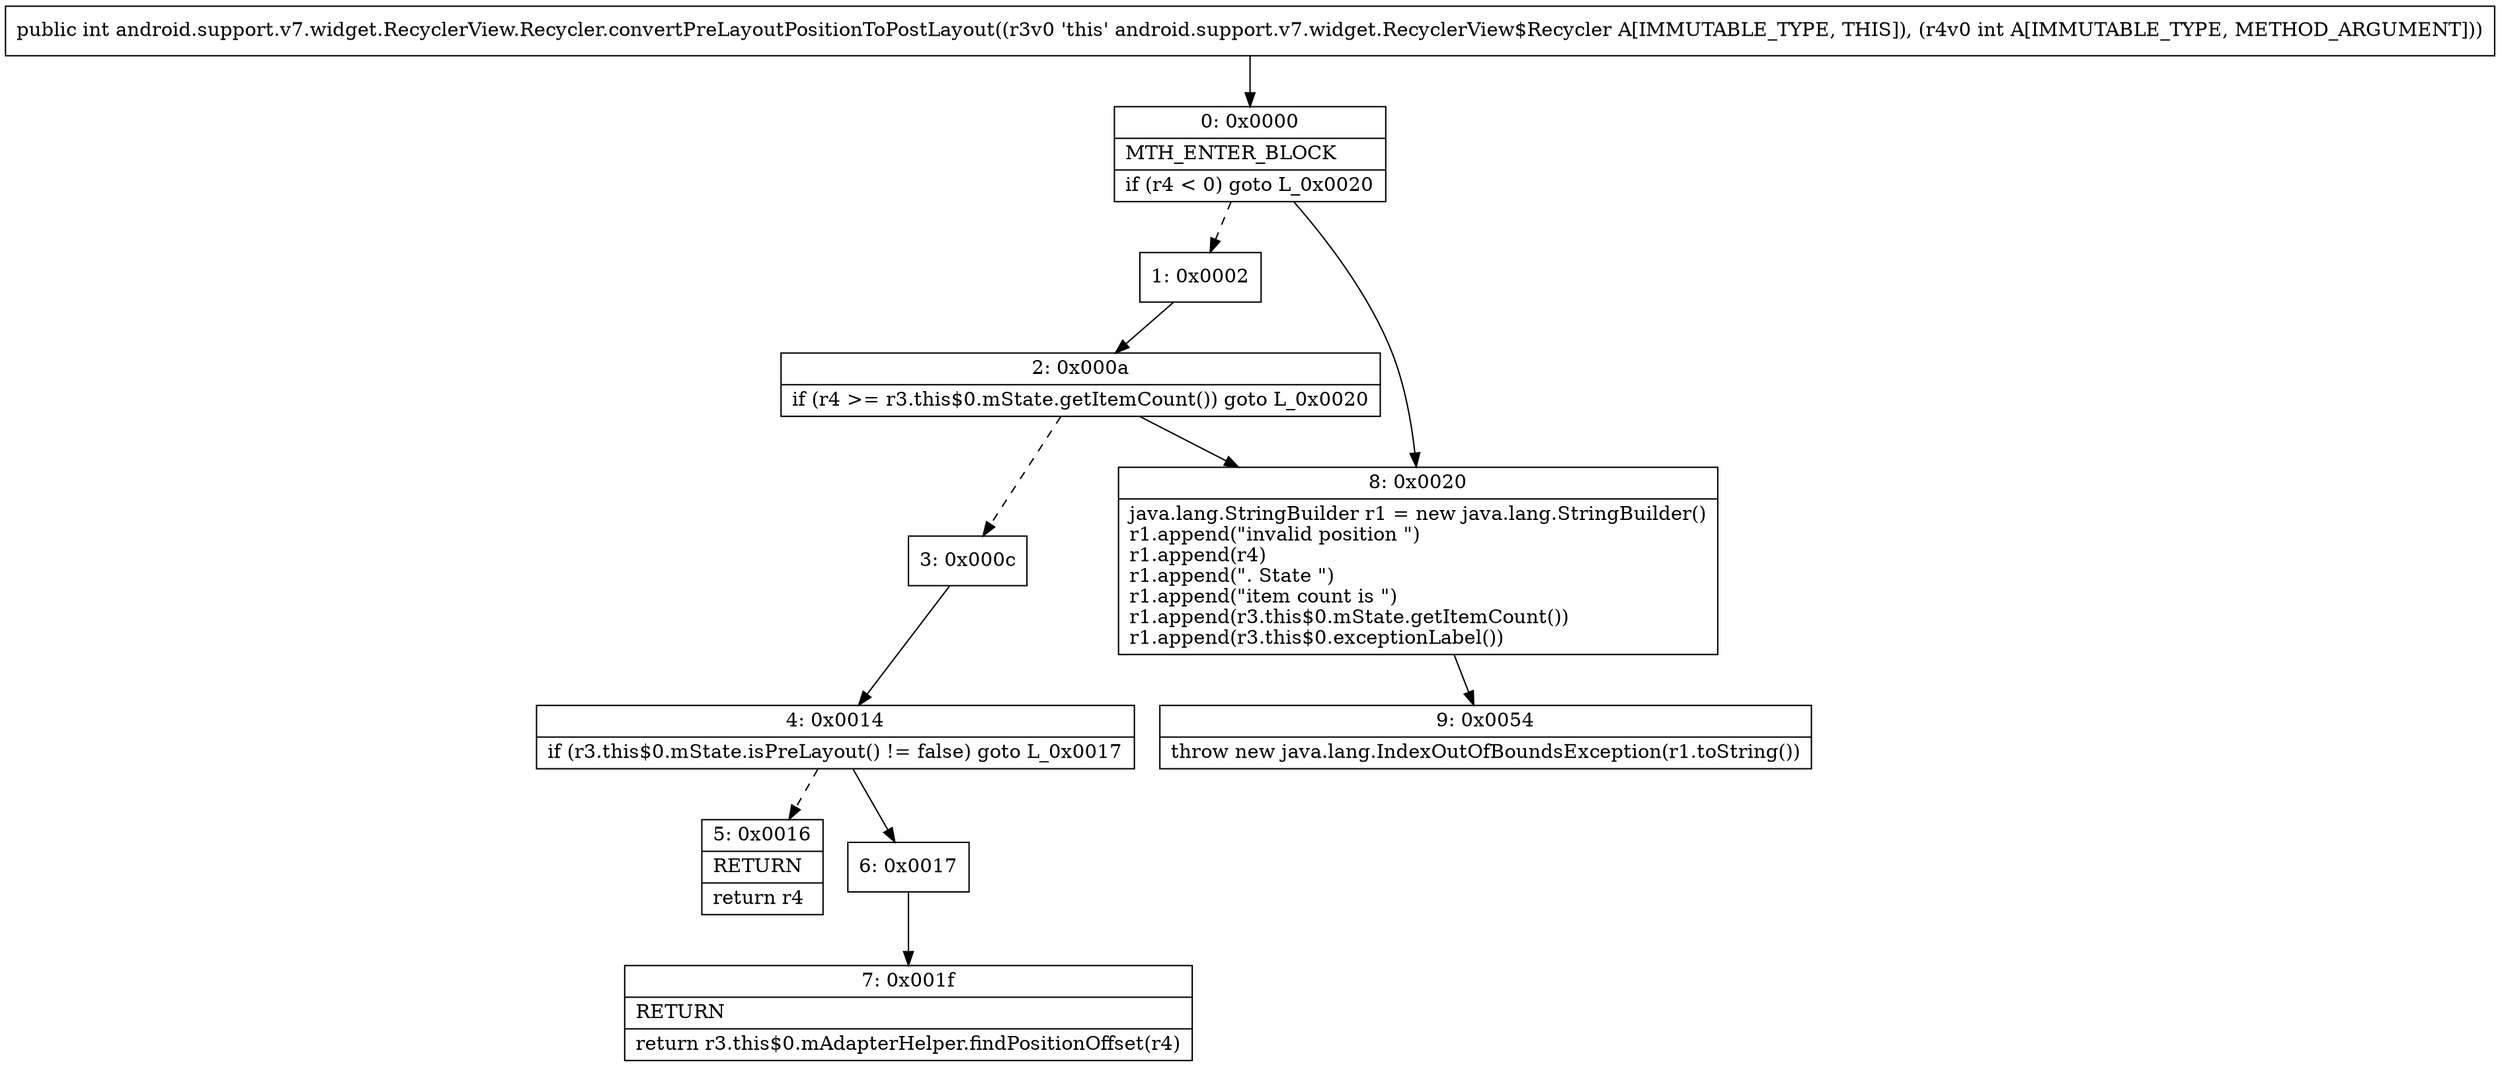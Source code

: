 digraph "CFG forandroid.support.v7.widget.RecyclerView.Recycler.convertPreLayoutPositionToPostLayout(I)I" {
Node_0 [shape=record,label="{0\:\ 0x0000|MTH_ENTER_BLOCK\l|if (r4 \< 0) goto L_0x0020\l}"];
Node_1 [shape=record,label="{1\:\ 0x0002}"];
Node_2 [shape=record,label="{2\:\ 0x000a|if (r4 \>= r3.this$0.mState.getItemCount()) goto L_0x0020\l}"];
Node_3 [shape=record,label="{3\:\ 0x000c}"];
Node_4 [shape=record,label="{4\:\ 0x0014|if (r3.this$0.mState.isPreLayout() != false) goto L_0x0017\l}"];
Node_5 [shape=record,label="{5\:\ 0x0016|RETURN\l|return r4\l}"];
Node_6 [shape=record,label="{6\:\ 0x0017}"];
Node_7 [shape=record,label="{7\:\ 0x001f|RETURN\l|return r3.this$0.mAdapterHelper.findPositionOffset(r4)\l}"];
Node_8 [shape=record,label="{8\:\ 0x0020|java.lang.StringBuilder r1 = new java.lang.StringBuilder()\lr1.append(\"invalid position \")\lr1.append(r4)\lr1.append(\". State \")\lr1.append(\"item count is \")\lr1.append(r3.this$0.mState.getItemCount())\lr1.append(r3.this$0.exceptionLabel())\l}"];
Node_9 [shape=record,label="{9\:\ 0x0054|throw new java.lang.IndexOutOfBoundsException(r1.toString())\l}"];
MethodNode[shape=record,label="{public int android.support.v7.widget.RecyclerView.Recycler.convertPreLayoutPositionToPostLayout((r3v0 'this' android.support.v7.widget.RecyclerView$Recycler A[IMMUTABLE_TYPE, THIS]), (r4v0 int A[IMMUTABLE_TYPE, METHOD_ARGUMENT])) }"];
MethodNode -> Node_0;
Node_0 -> Node_1[style=dashed];
Node_0 -> Node_8;
Node_1 -> Node_2;
Node_2 -> Node_3[style=dashed];
Node_2 -> Node_8;
Node_3 -> Node_4;
Node_4 -> Node_5[style=dashed];
Node_4 -> Node_6;
Node_6 -> Node_7;
Node_8 -> Node_9;
}

